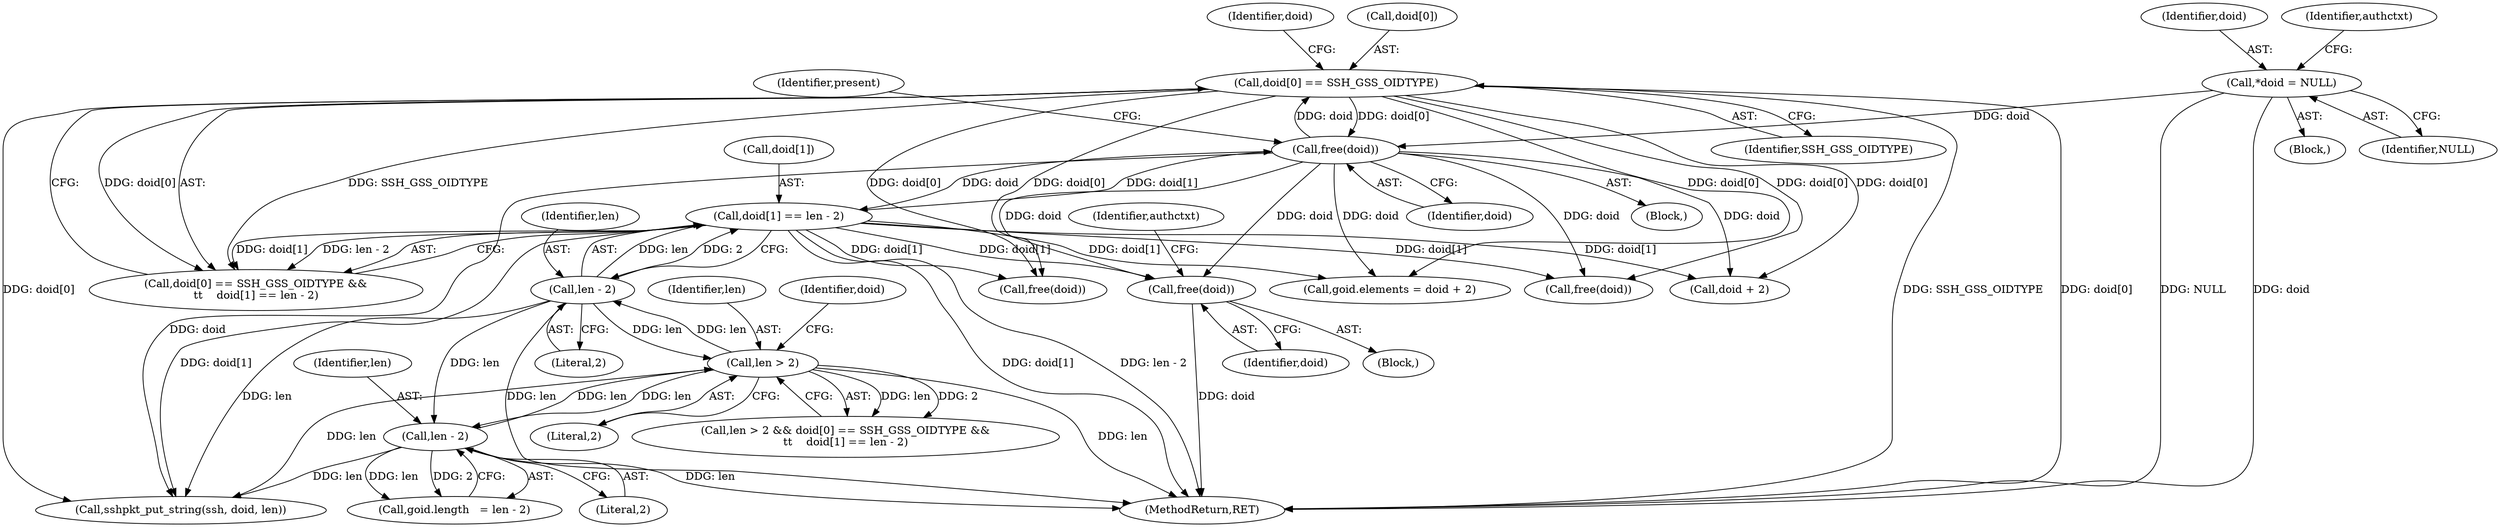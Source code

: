 digraph "0_src_779974d35b4859c07bc3cb8a12c74b43b0a7d1e0@API" {
"1000241" [label="(Call,free(doid))"];
"1000193" [label="(Call,doid[0] == SSH_GSS_OIDTYPE)"];
"1000166" [label="(Call,free(doid))"];
"1000198" [label="(Call,doid[1] == len - 2)"];
"1000202" [label="(Call,len - 2)"];
"1000189" [label="(Call,len > 2)"];
"1000217" [label="(Call,len - 2)"];
"1000123" [label="(Call,*doid = NULL)"];
"1000123" [label="(Call,*doid = NULL)"];
"1000188" [label="(Call,len > 2 && doid[0] == SSH_GSS_OIDTYPE &&\n\t\t    doid[1] == len - 2)"];
"1000190" [label="(Identifier,len)"];
"1000240" [label="(Block,)"];
"1000241" [label="(Call,free(doid))"];
"1000192" [label="(Call,doid[0] == SSH_GSS_OIDTYPE &&\n\t\t    doid[1] == len - 2)"];
"1000266" [label="(Call,free(doid))"];
"1000193" [label="(Call,doid[0] == SSH_GSS_OIDTYPE)"];
"1000200" [label="(Identifier,doid)"];
"1000219" [label="(Literal,2)"];
"1000199" [label="(Call,doid[1])"];
"1000124" [label="(Identifier,doid)"];
"1000194" [label="(Call,doid[0])"];
"1000218" [label="(Identifier,len)"];
"1000125" [label="(Identifier,NULL)"];
"1000295" [label="(Call,sshpkt_put_string(ssh, doid, len))"];
"1000169" [label="(Identifier,present)"];
"1000206" [label="(Call,goid.elements = doid + 2)"];
"1000330" [label="(MethodReturn,RET)"];
"1000166" [label="(Call,free(doid))"];
"1000202" [label="(Call,len - 2)"];
"1000189" [label="(Call,len > 2)"];
"1000217" [label="(Call,len - 2)"];
"1000204" [label="(Literal,2)"];
"1000210" [label="(Call,doid + 2)"];
"1000203" [label="(Identifier,len)"];
"1000311" [label="(Call,free(doid))"];
"1000195" [label="(Identifier,doid)"];
"1000163" [label="(Block,)"];
"1000198" [label="(Call,doid[1] == len - 2)"];
"1000167" [label="(Identifier,doid)"];
"1000191" [label="(Literal,2)"];
"1000245" [label="(Identifier,authctxt)"];
"1000103" [label="(Block,)"];
"1000130" [label="(Identifier,authctxt)"];
"1000242" [label="(Identifier,doid)"];
"1000197" [label="(Identifier,SSH_GSS_OIDTYPE)"];
"1000213" [label="(Call,goid.length   = len - 2)"];
"1000241" -> "1000240"  [label="AST: "];
"1000241" -> "1000242"  [label="CFG: "];
"1000242" -> "1000241"  [label="AST: "];
"1000245" -> "1000241"  [label="CFG: "];
"1000241" -> "1000330"  [label="DDG: doid"];
"1000193" -> "1000241"  [label="DDG: doid[0]"];
"1000166" -> "1000241"  [label="DDG: doid"];
"1000198" -> "1000241"  [label="DDG: doid[1]"];
"1000193" -> "1000192"  [label="AST: "];
"1000193" -> "1000197"  [label="CFG: "];
"1000194" -> "1000193"  [label="AST: "];
"1000197" -> "1000193"  [label="AST: "];
"1000200" -> "1000193"  [label="CFG: "];
"1000192" -> "1000193"  [label="CFG: "];
"1000193" -> "1000330"  [label="DDG: doid[0]"];
"1000193" -> "1000330"  [label="DDG: SSH_GSS_OIDTYPE"];
"1000193" -> "1000166"  [label="DDG: doid[0]"];
"1000193" -> "1000192"  [label="DDG: doid[0]"];
"1000193" -> "1000192"  [label="DDG: SSH_GSS_OIDTYPE"];
"1000166" -> "1000193"  [label="DDG: doid"];
"1000193" -> "1000206"  [label="DDG: doid[0]"];
"1000193" -> "1000210"  [label="DDG: doid[0]"];
"1000193" -> "1000266"  [label="DDG: doid[0]"];
"1000193" -> "1000295"  [label="DDG: doid[0]"];
"1000193" -> "1000311"  [label="DDG: doid[0]"];
"1000166" -> "1000163"  [label="AST: "];
"1000166" -> "1000167"  [label="CFG: "];
"1000167" -> "1000166"  [label="AST: "];
"1000169" -> "1000166"  [label="CFG: "];
"1000198" -> "1000166"  [label="DDG: doid[1]"];
"1000123" -> "1000166"  [label="DDG: doid"];
"1000166" -> "1000198"  [label="DDG: doid"];
"1000166" -> "1000206"  [label="DDG: doid"];
"1000166" -> "1000210"  [label="DDG: doid"];
"1000166" -> "1000266"  [label="DDG: doid"];
"1000166" -> "1000295"  [label="DDG: doid"];
"1000166" -> "1000311"  [label="DDG: doid"];
"1000198" -> "1000192"  [label="AST: "];
"1000198" -> "1000202"  [label="CFG: "];
"1000199" -> "1000198"  [label="AST: "];
"1000202" -> "1000198"  [label="AST: "];
"1000192" -> "1000198"  [label="CFG: "];
"1000198" -> "1000330"  [label="DDG: doid[1]"];
"1000198" -> "1000330"  [label="DDG: len - 2"];
"1000198" -> "1000192"  [label="DDG: doid[1]"];
"1000198" -> "1000192"  [label="DDG: len - 2"];
"1000202" -> "1000198"  [label="DDG: len"];
"1000202" -> "1000198"  [label="DDG: 2"];
"1000198" -> "1000206"  [label="DDG: doid[1]"];
"1000198" -> "1000210"  [label="DDG: doid[1]"];
"1000198" -> "1000266"  [label="DDG: doid[1]"];
"1000198" -> "1000295"  [label="DDG: doid[1]"];
"1000198" -> "1000311"  [label="DDG: doid[1]"];
"1000202" -> "1000204"  [label="CFG: "];
"1000203" -> "1000202"  [label="AST: "];
"1000204" -> "1000202"  [label="AST: "];
"1000202" -> "1000330"  [label="DDG: len"];
"1000202" -> "1000189"  [label="DDG: len"];
"1000189" -> "1000202"  [label="DDG: len"];
"1000202" -> "1000217"  [label="DDG: len"];
"1000202" -> "1000295"  [label="DDG: len"];
"1000189" -> "1000188"  [label="AST: "];
"1000189" -> "1000191"  [label="CFG: "];
"1000190" -> "1000189"  [label="AST: "];
"1000191" -> "1000189"  [label="AST: "];
"1000195" -> "1000189"  [label="CFG: "];
"1000188" -> "1000189"  [label="CFG: "];
"1000189" -> "1000330"  [label="DDG: len"];
"1000189" -> "1000188"  [label="DDG: len"];
"1000189" -> "1000188"  [label="DDG: 2"];
"1000217" -> "1000189"  [label="DDG: len"];
"1000189" -> "1000217"  [label="DDG: len"];
"1000189" -> "1000295"  [label="DDG: len"];
"1000217" -> "1000213"  [label="AST: "];
"1000217" -> "1000219"  [label="CFG: "];
"1000218" -> "1000217"  [label="AST: "];
"1000219" -> "1000217"  [label="AST: "];
"1000213" -> "1000217"  [label="CFG: "];
"1000217" -> "1000330"  [label="DDG: len"];
"1000217" -> "1000213"  [label="DDG: len"];
"1000217" -> "1000213"  [label="DDG: 2"];
"1000217" -> "1000295"  [label="DDG: len"];
"1000123" -> "1000103"  [label="AST: "];
"1000123" -> "1000125"  [label="CFG: "];
"1000124" -> "1000123"  [label="AST: "];
"1000125" -> "1000123"  [label="AST: "];
"1000130" -> "1000123"  [label="CFG: "];
"1000123" -> "1000330"  [label="DDG: NULL"];
"1000123" -> "1000330"  [label="DDG: doid"];
}
